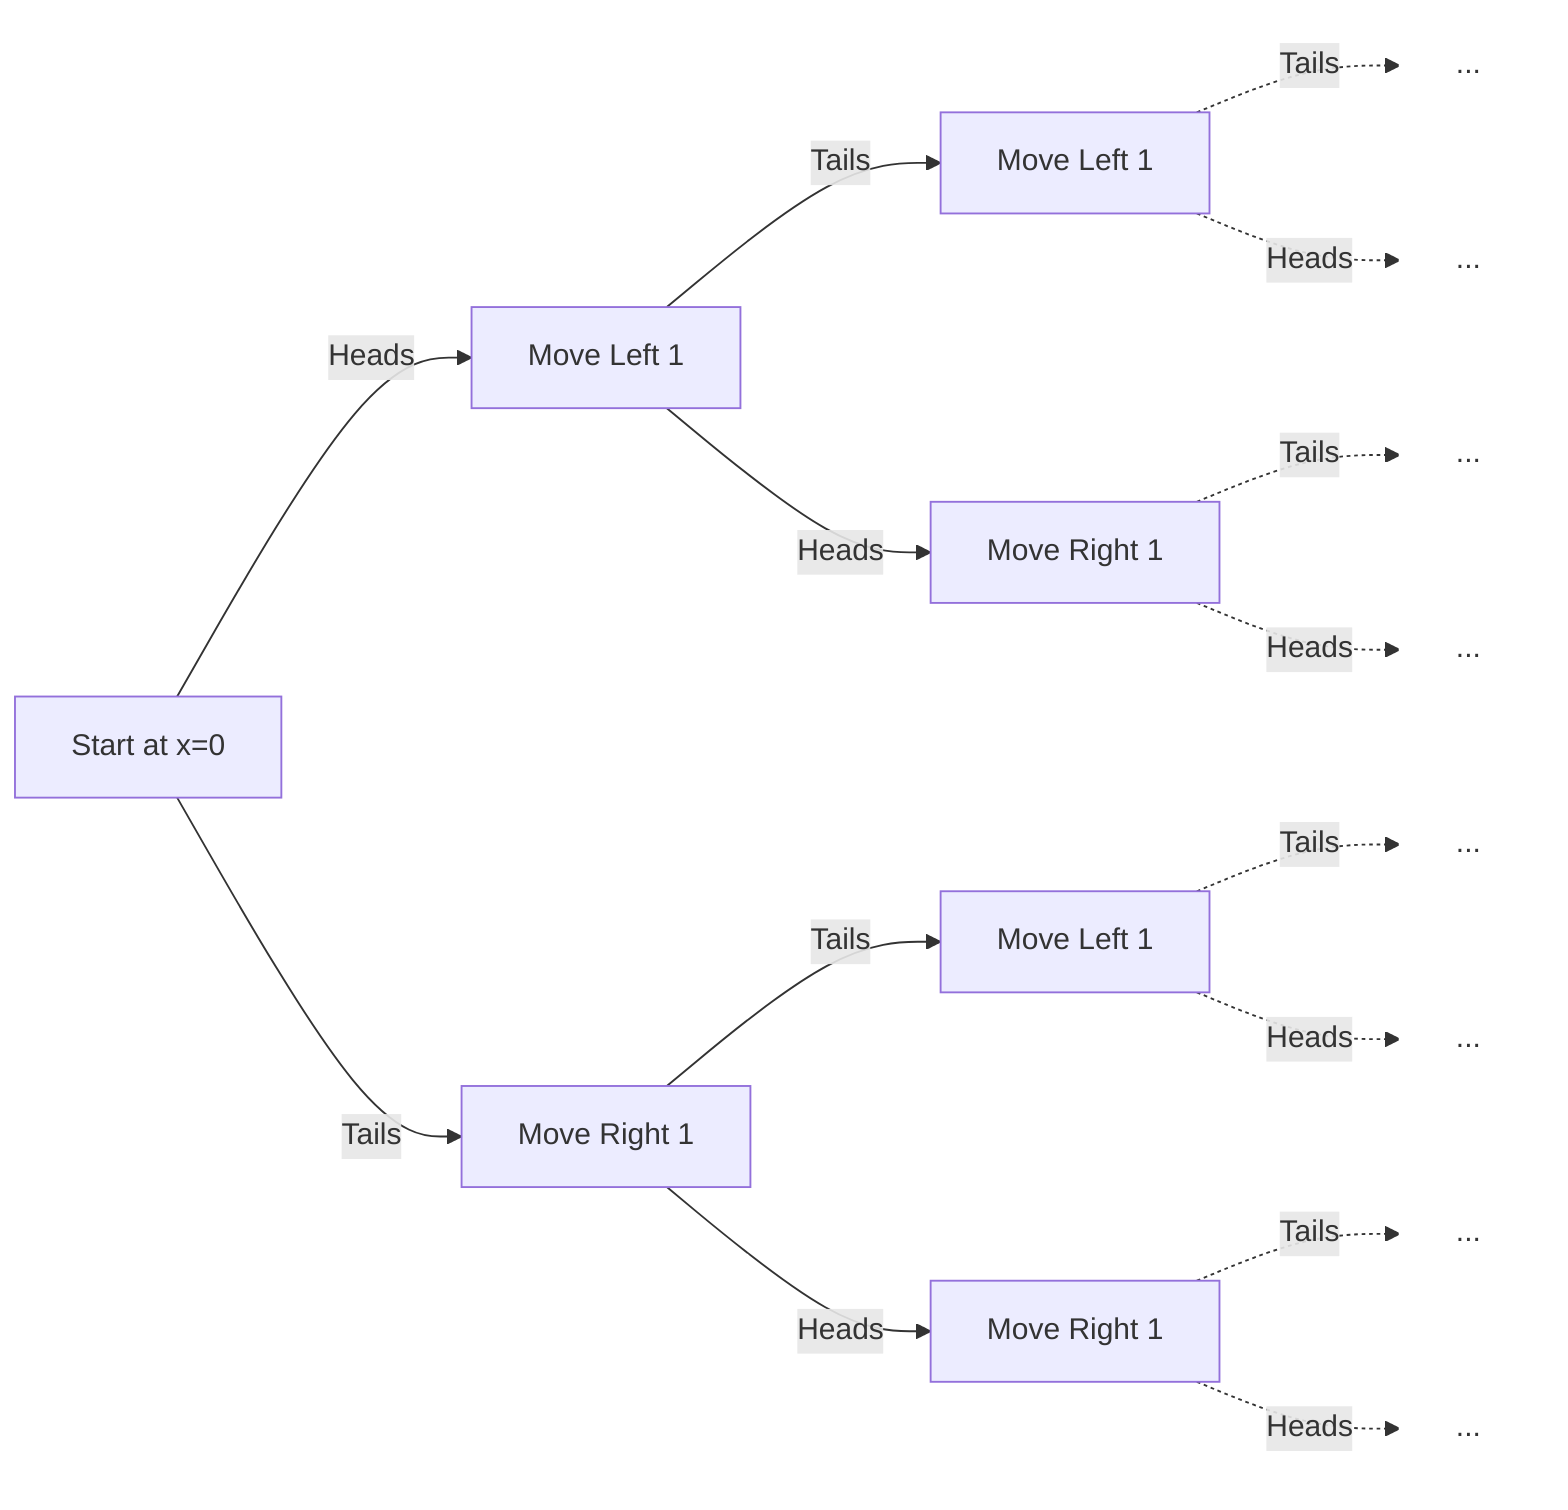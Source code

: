 flowchart LR
    A["Start at x=0"] -->|Heads| C["Move Left 1"]
    A -->|Tails| D["Move Right 1"]
    C -->|Tails| E["Move Left 1"]
    C -->|Heads| F["Move Right 1"]
    D -->|Tails| G["Move Left 1"]
    D -->|Heads| H["Move Right 1"]
    E -.->|Tails| I["..."]:::emptyNode
    E -.->|Heads| J["..."]:::emptyNode
    F -.->|Tails| K["..."]:::emptyNode
    F -.->|Heads| L["..."]:::emptyNode
    G -.->|Tails| M["..."]:::emptyNode
    G -.->|Heads| N["..."]:::emptyNode
    H -.->|Tails| O["..."]:::emptyNode
    H -.->|Heads| P["..."]:::emptyNode
    classDef emptyNode fill:#ffffff,stroke:#ffffff